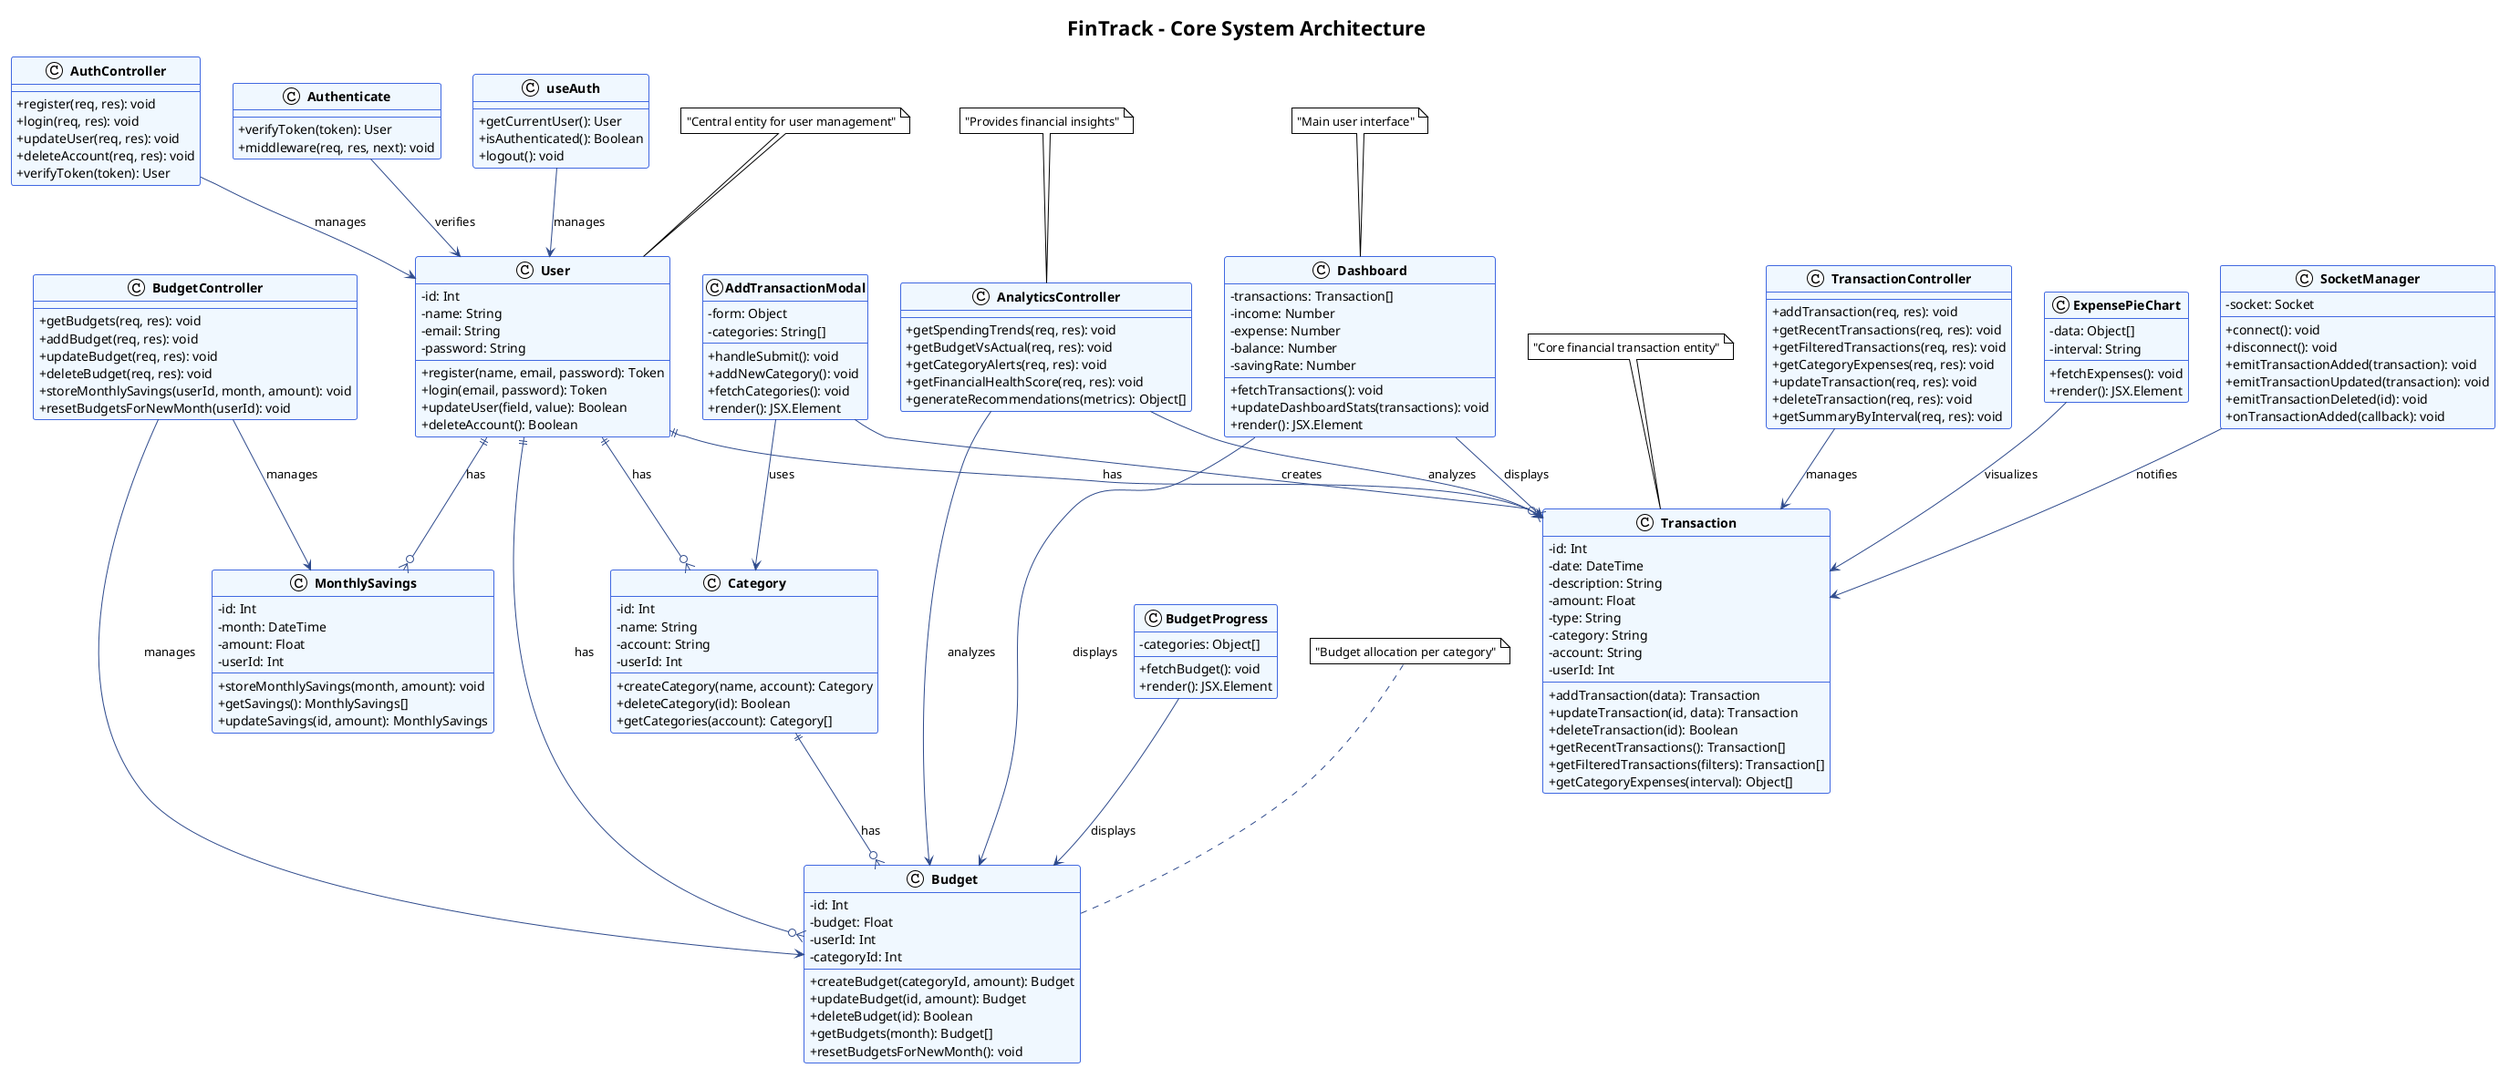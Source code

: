 @startuml FinTrack_Core_Class_Diagram

!theme plain
skinparam classAttributeIconSize 0
skinparam classFontSize 14
skinparam classFontStyle bold
skinparam backgroundColor #FFFFFF
skinparam classBackgroundColor #F0F8FF
skinparam classBorderColor #4169E1
skinparam arrowColor #2E4A8C

title FinTrack - Core System Architecture

' Core Entity Classes
class User {
  -id: Int
  -name: String
  -email: String
  -password: String
  --
  +register(name, email, password): Token
  +login(email, password): Token
  +updateUser(field, value): Boolean
  +deleteAccount(): Boolean
}

class Transaction {
  -id: Int
  -date: DateTime
  -description: String
  -amount: Float
  -type: String
  -category: String
  -account: String
  -userId: Int
  --
  +addTransaction(data): Transaction
  +updateTransaction(id, data): Transaction
  +deleteTransaction(id): Boolean
  +getRecentTransactions(): Transaction[]
  +getFilteredTransactions(filters): Transaction[]
  +getCategoryExpenses(interval): Object[]
}

class Budget {
  -id: Int
  -budget: Float
  -userId: Int
  -categoryId: Int
  --
  +createBudget(categoryId, amount): Budget
  +updateBudget(id, amount): Budget
  +deleteBudget(id): Boolean
  +getBudgets(month): Budget[]
  +resetBudgetsForNewMonth(): void
}

class Category {
  -id: Int
  -name: String
  -account: String
  -userId: Int
  --
  +createCategory(name, account): Category
  +deleteCategory(id): Boolean
  +getCategories(account): Category[]
}

class MonthlySavings {
  -id: Int
  -month: DateTime
  -amount: Float
  -userId: Int
  --
  +storeMonthlySavings(month, amount): void
  +getSavings(): MonthlySavings[]
  +updateSavings(id, amount): MonthlySavings
}

' Controller Classes
class AuthController {
  --
  +register(req, res): void
  +login(req, res): void
  +updateUser(req, res): void
  +deleteAccount(req, res): void
  +verifyToken(token): User
}

class TransactionController {
  --
  +addTransaction(req, res): void
  +getRecentTransactions(req, res): void
  +getFilteredTransactions(req, res): void
  +getCategoryExpenses(req, res): void
  +updateTransaction(req, res): void
  +deleteTransaction(req, res): void
  +getSummaryByInterval(req, res): void
}

class BudgetController {
  --
  +getBudgets(req, res): void
  +addBudget(req, res): void
  +updateBudget(req, res): void
  +deleteBudget(req, res): void
  +storeMonthlySavings(userId, month, amount): void
  +resetBudgetsForNewMonth(userId): void
}

class AnalyticsController {
  --
  +getSpendingTrends(req, res): void
  +getBudgetVsActual(req, res): void
  +getCategoryAlerts(req, res): void
  +getFinancialHealthScore(req, res): void
  +generateRecommendations(metrics): Object[]
}

' Frontend Core Components
class Dashboard {
  -transactions: Transaction[]
  -income: Number
  -expense: Number
  -balance: Number
  -savingRate: Number
  --
  +fetchTransactions(): void
  +updateDashboardStats(transactions): void
  +render(): JSX.Element
}

class AddTransactionModal {
  -form: Object
  -categories: String[]
  --
  +handleSubmit(): void
  +addNewCategory(): void
  +fetchCategories(): void
  +render(): JSX.Element
}

class BudgetProgress {
  -categories: Object[]
  --
  +fetchBudget(): void
  +render(): JSX.Element
}

class ExpensePieChart {
  -data: Object[]
  -interval: String
  --
  +fetchExpenses(): void
  +render(): JSX.Element
}

' Utility Classes
class Authenticate {
  --
  +verifyToken(token): User
  +middleware(req, res, next): void
}

class useAuth {
  --
  +getCurrentUser(): User
  +isAuthenticated(): Boolean
  +logout(): void
}

class SocketManager {
  -socket: Socket
  --
  +connect(): void
  +disconnect(): void
  +emitTransactionAdded(transaction): void
  +emitTransactionUpdated(transaction): void
  +emitTransactionDeleted(id): void
  +onTransactionAdded(callback): void
}

' Core Relationships
User ||--o{ Category : "has"
User ||--o{ Budget : "has"
User ||--o{ Transaction : "has"
User ||--o{ MonthlySavings : "has"

Category ||--o{ Budget : "has"

AuthController --> User : "manages"
TransactionController --> Transaction : "manages"
BudgetController --> Budget : "manages"
BudgetController --> MonthlySavings : "manages"
AnalyticsController --> Transaction : "analyzes"
AnalyticsController --> Budget : "analyzes"

Dashboard --> Transaction : "displays"
Dashboard --> Budget : "displays"
AddTransactionModal --> Transaction : "creates"
AddTransactionModal --> Category : "uses"
BudgetProgress --> Budget : "displays"
ExpensePieChart --> Transaction : "visualizes"

Authenticate --> User : "verifies"
useAuth --> User : "manages"
SocketManager --> Transaction : "notifies"

' Notes
note top of User : "Central entity for user management"
note top of Transaction : "Core financial transaction entity"
note top of Budget : "Budget allocation per category"
note top of AnalyticsController : "Provides financial insights"
note top of Dashboard : "Main user interface"

@enduml 
